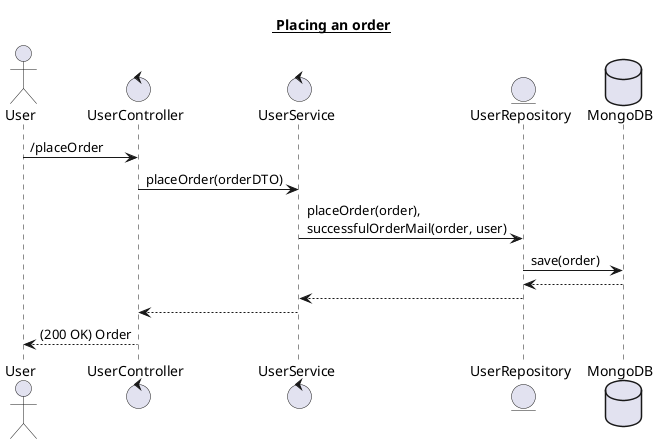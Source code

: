 @startuml
title <U> Placing an order

actor User
control "UserController" as Controller
control "UserService" as Service
entity UserRepository as Dao
database MongoDB as DB

User -> Controller : /placeOrder
Controller -> Service : placeOrder(orderDTO)
Service -> Dao : placeOrder(order), \nsuccessfulOrderMail(order, user)
Dao -> DB : save(order)
DB --> Dao
Dao --> Service
Service --> Controller
Controller --> User : (200 OK) Order


@enduml